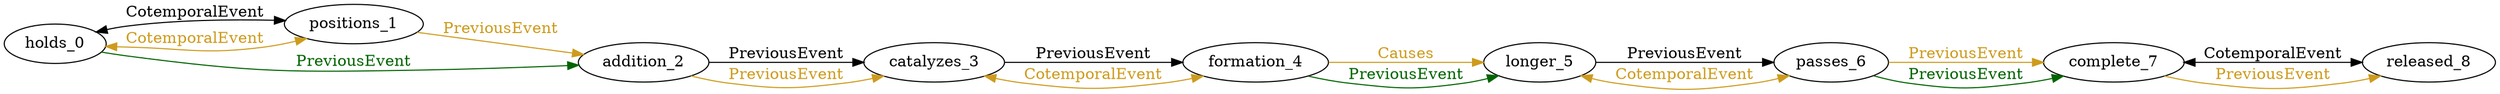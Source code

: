 digraph finite_state_machine { 
	rankdir=LR;
	size="50,50";
node0 [label = "holds_0"]
node1 [label = "positions_1"]
node2 [label = "addition_2"]
node3 [label = "catalyzes_3"]
node4 [label = "formation_4"]
node5 [label = "longer_5"]
node6 [label = "passes_6"]
node7 [label = "complete_7"]
node8 [label = "released_8"]
node0 -> node1 [ label = "CotemporalEvent" fontcolor="black" dir = "both" color = "Black"];
node0 -> node1 [ label = "CotemporalEvent" fontcolor="goldenrod3" dir = "both" color = "goldenrod3"];
node1 -> node2 [ label = "PreviousEvent" fontcolor="goldenrod3"  color = "goldenrod3"];
node2 -> node3 [ label = "PreviousEvent" fontcolor="black"  color = "Black"];
node2 -> node3 [ label = "PreviousEvent" fontcolor="goldenrod3"  color = "goldenrod3"];
node3 -> node4 [ label = "PreviousEvent" fontcolor="black"  color = "Black"];
node3 -> node4 [ label = "CotemporalEvent" fontcolor="goldenrod3" dir = "both" color = "goldenrod3"];
node4 -> node5 [ label = "Causes" fontcolor="goldenrod3"  color = "goldenrod3"];
node5 -> node6 [ label = "PreviousEvent" fontcolor="black"  color = "Black"];
node5 -> node6 [ label = "CotemporalEvent" fontcolor="goldenrod3" dir = "both" color = "goldenrod3"];
node6 -> node7 [ label = "PreviousEvent" fontcolor="goldenrod3"  color = "goldenrod3"];
node7 -> node8 [ label = "CotemporalEvent" fontcolor="black" dir = "both" color = "Black"];
node7 -> node8 [ label = "PreviousEvent" fontcolor="goldenrod3"  color = "goldenrod3"];
node0 -> node2 [ label = "PreviousEvent" fontcolor="darkgreen"  color = "darkgreen"];
node4 -> node5 [ label = "PreviousEvent" fontcolor="darkgreen"  color = "darkgreen"];
node6 -> node7 [ label = "PreviousEvent" fontcolor="darkgreen"  color = "darkgreen"];
}